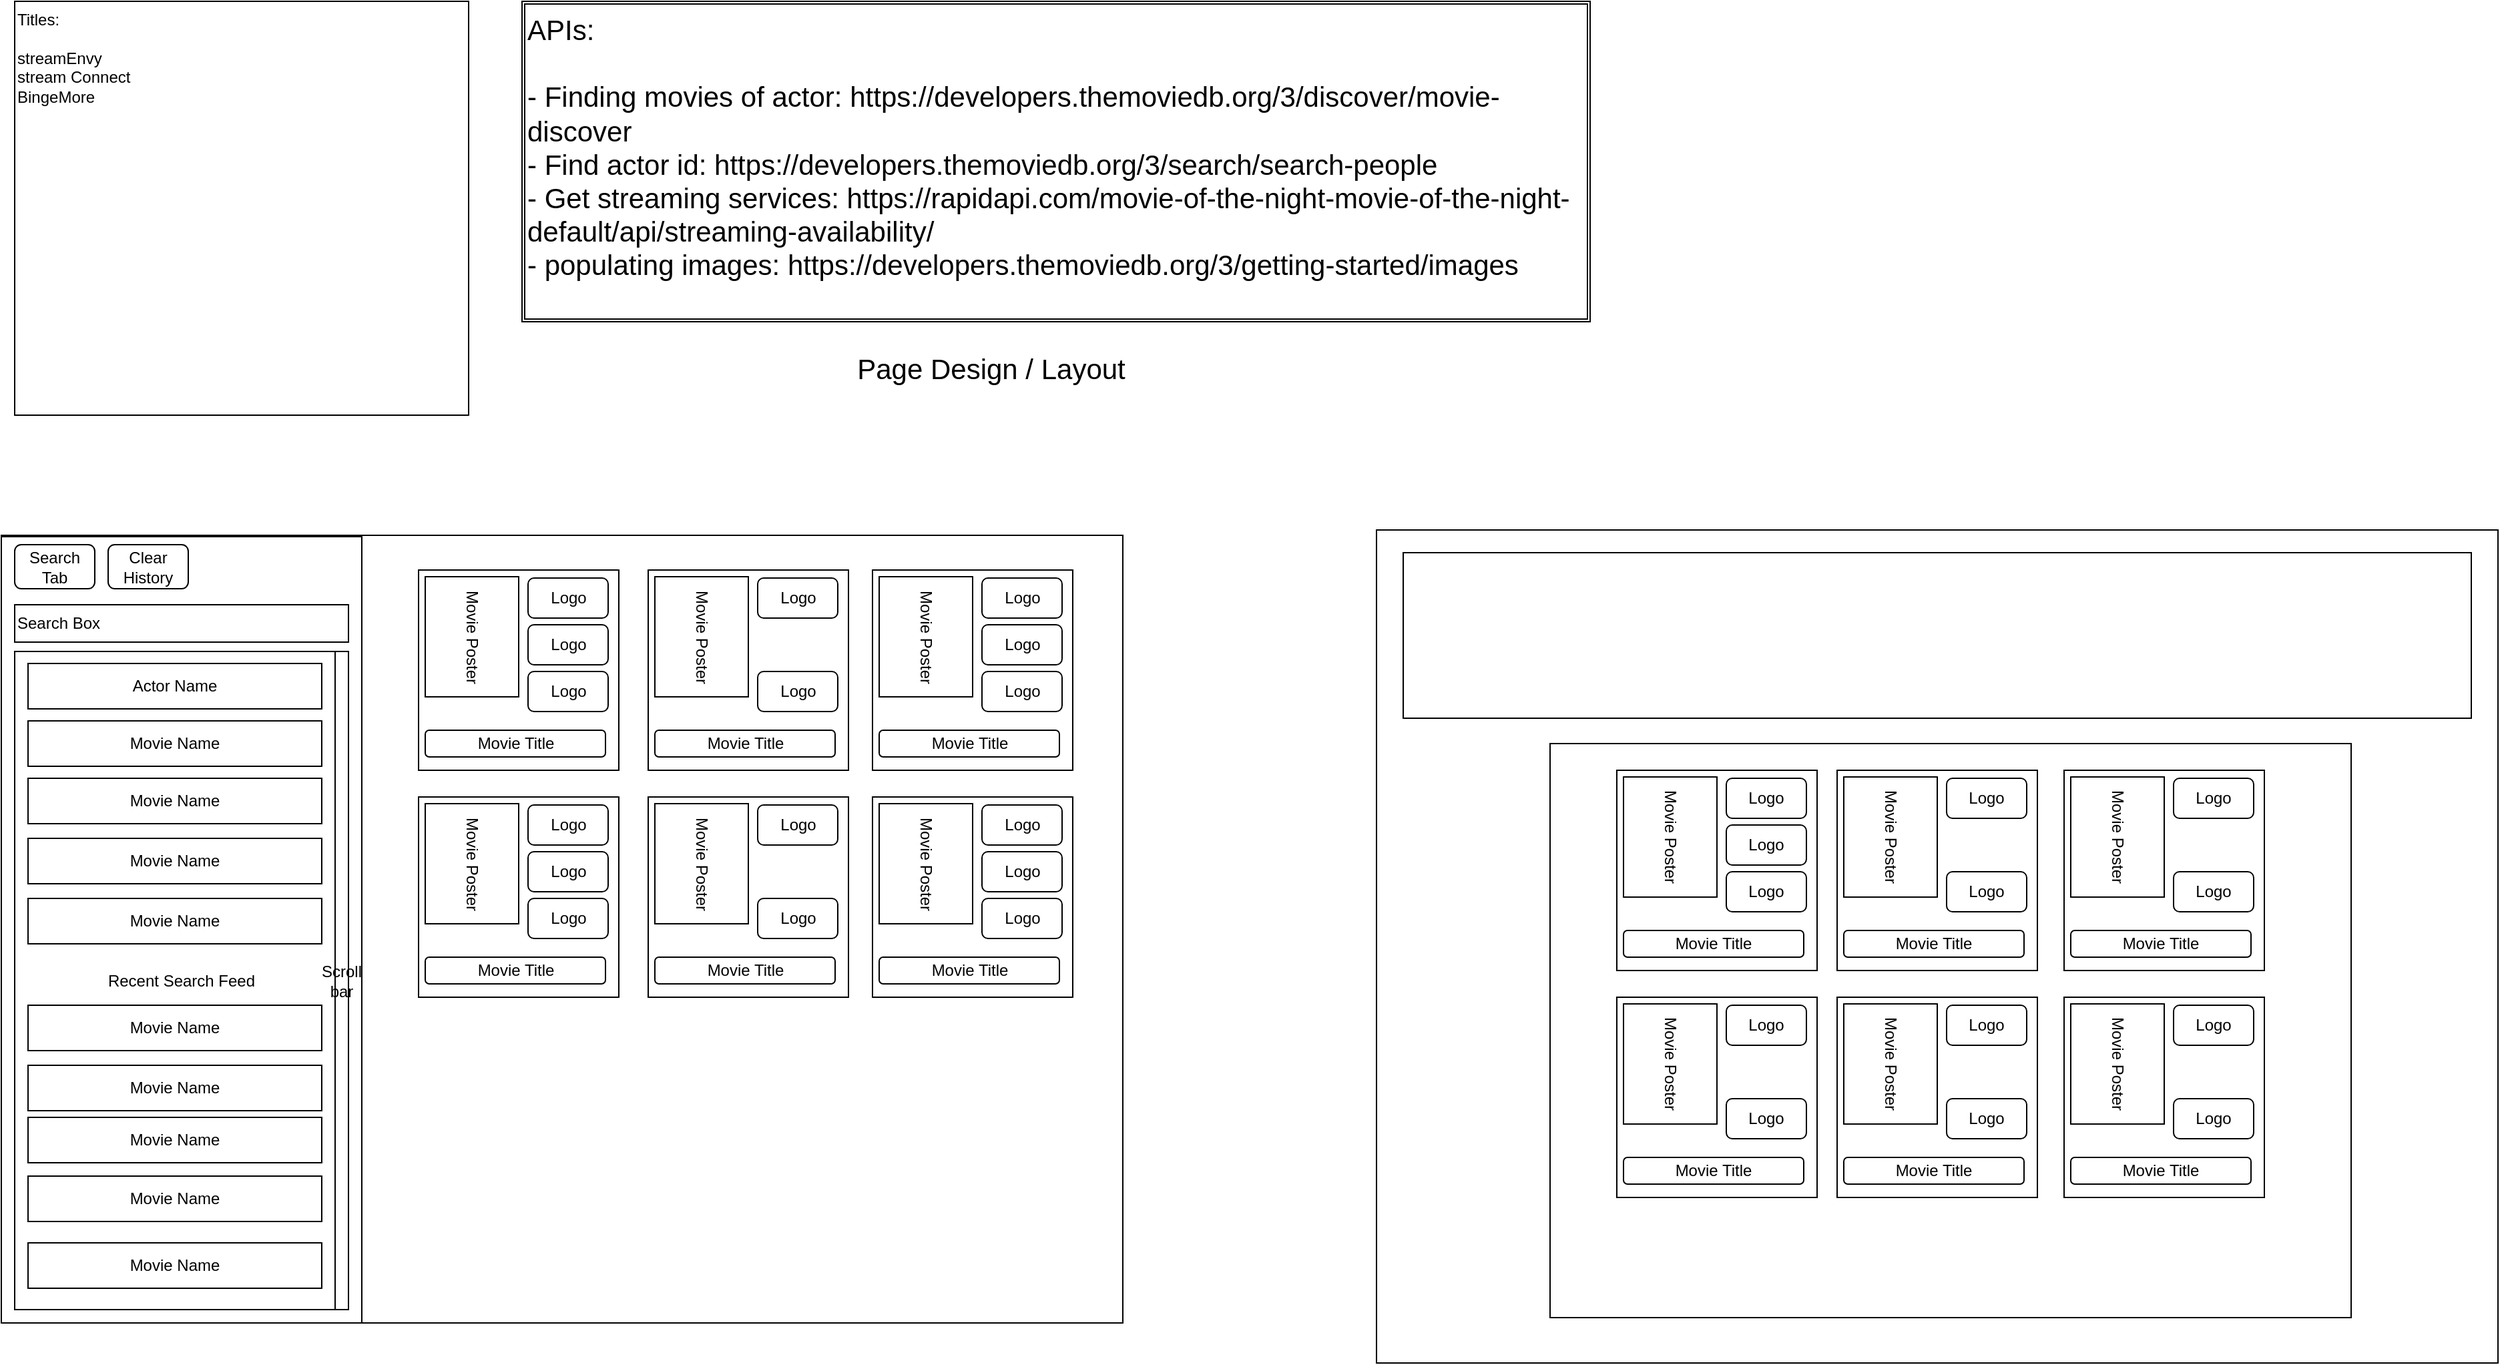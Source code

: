 <mxfile version="20.0.4" type="github" pages="3">
  <diagram id="Ak_6PLhMbCiVXatLOwjV" name="Page Layout">
    <mxGraphModel dx="1422" dy="1992" grid="1" gridSize="10" guides="1" tooltips="1" connect="1" arrows="1" fold="1" page="1" pageScale="1" pageWidth="850" pageHeight="1100" math="0" shadow="0">
      <root>
        <mxCell id="0" />
        <mxCell id="1" parent="0" />
        <mxCell id="VjZ6RCnpF5j11ZpRup7t-1" value="" style="rounded=0;whiteSpace=wrap;html=1;" parent="1" vertex="1">
          <mxGeometry x="20" y="80" width="840" height="590" as="geometry" />
        </mxCell>
        <mxCell id="VjZ6RCnpF5j11ZpRup7t-2" value="" style="rounded=0;whiteSpace=wrap;html=1;" parent="1" vertex="1">
          <mxGeometry x="20" y="81" width="270" height="589" as="geometry" />
        </mxCell>
        <mxCell id="VjZ6RCnpF5j11ZpRup7t-5" value="" style="whiteSpace=wrap;html=1;aspect=fixed;" parent="1" vertex="1">
          <mxGeometry x="332.5" y="106" width="150" height="150" as="geometry" />
        </mxCell>
        <mxCell id="VjZ6RCnpF5j11ZpRup7t-6" value="Movie Poster" style="rounded=0;whiteSpace=wrap;html=1;rotation=90;" parent="1" vertex="1">
          <mxGeometry x="327.5" y="121" width="90" height="70" as="geometry" />
        </mxCell>
        <mxCell id="VjZ6RCnpF5j11ZpRup7t-7" value="Logo" style="rounded=1;whiteSpace=wrap;html=1;" parent="1" vertex="1">
          <mxGeometry x="414.5" y="112" width="60" height="30" as="geometry" />
        </mxCell>
        <mxCell id="VjZ6RCnpF5j11ZpRup7t-8" value="Logo" style="rounded=1;whiteSpace=wrap;html=1;" parent="1" vertex="1">
          <mxGeometry x="414.5" y="147" width="60" height="30" as="geometry" />
        </mxCell>
        <mxCell id="VjZ6RCnpF5j11ZpRup7t-9" value="Logo" style="rounded=1;whiteSpace=wrap;html=1;" parent="1" vertex="1">
          <mxGeometry x="414.5" y="182" width="60" height="30" as="geometry" />
        </mxCell>
        <mxCell id="VjZ6RCnpF5j11ZpRup7t-10" value="Movie Title" style="rounded=1;whiteSpace=wrap;html=1;" parent="1" vertex="1">
          <mxGeometry x="337.5" y="226" width="135" height="20" as="geometry" />
        </mxCell>
        <mxCell id="VjZ6RCnpF5j11ZpRup7t-11" value="" style="whiteSpace=wrap;html=1;aspect=fixed;" parent="1" vertex="1">
          <mxGeometry x="504.5" y="106" width="150" height="150" as="geometry" />
        </mxCell>
        <mxCell id="VjZ6RCnpF5j11ZpRup7t-12" value="Movie Poster" style="rounded=0;whiteSpace=wrap;html=1;rotation=90;" parent="1" vertex="1">
          <mxGeometry x="499.5" y="121" width="90" height="70" as="geometry" />
        </mxCell>
        <mxCell id="VjZ6RCnpF5j11ZpRup7t-13" value="Movie Title" style="rounded=1;whiteSpace=wrap;html=1;" parent="1" vertex="1">
          <mxGeometry x="509.5" y="226" width="135" height="20" as="geometry" />
        </mxCell>
        <mxCell id="VjZ6RCnpF5j11ZpRup7t-14" value="Logo" style="rounded=1;whiteSpace=wrap;html=1;" parent="1" vertex="1">
          <mxGeometry x="586.5" y="182" width="60" height="30" as="geometry" />
        </mxCell>
        <mxCell id="VjZ6RCnpF5j11ZpRup7t-15" value="Logo" style="rounded=1;whiteSpace=wrap;html=1;" parent="1" vertex="1">
          <mxGeometry x="586.5" y="112" width="60" height="30" as="geometry" />
        </mxCell>
        <mxCell id="VjZ6RCnpF5j11ZpRup7t-26" value="" style="rounded=0;whiteSpace=wrap;html=1;" parent="1" vertex="1">
          <mxGeometry x="1050" y="76" width="840" height="624" as="geometry" />
        </mxCell>
        <mxCell id="VjZ6RCnpF5j11ZpRup7t-27" value="" style="rounded=0;whiteSpace=wrap;html=1;" parent="1" vertex="1">
          <mxGeometry x="1070" y="93" width="800" height="124" as="geometry" />
        </mxCell>
        <mxCell id="VjZ6RCnpF5j11ZpRup7t-28" value="" style="rounded=0;whiteSpace=wrap;html=1;" parent="1" vertex="1">
          <mxGeometry x="1180" y="236" width="600" height="430" as="geometry" />
        </mxCell>
        <mxCell id="VjZ6RCnpF5j11ZpRup7t-29" value="" style="whiteSpace=wrap;html=1;aspect=fixed;" parent="1" vertex="1">
          <mxGeometry x="1230" y="256" width="150" height="150" as="geometry" />
        </mxCell>
        <mxCell id="VjZ6RCnpF5j11ZpRup7t-30" value="Movie Poster" style="rounded=0;whiteSpace=wrap;html=1;rotation=90;" parent="1" vertex="1">
          <mxGeometry x="1225" y="271" width="90" height="70" as="geometry" />
        </mxCell>
        <mxCell id="VjZ6RCnpF5j11ZpRup7t-31" value="Logo" style="rounded=1;whiteSpace=wrap;html=1;" parent="1" vertex="1">
          <mxGeometry x="1312" y="262" width="60" height="30" as="geometry" />
        </mxCell>
        <mxCell id="VjZ6RCnpF5j11ZpRup7t-32" value="Logo" style="rounded=1;whiteSpace=wrap;html=1;" parent="1" vertex="1">
          <mxGeometry x="1312" y="297" width="60" height="30" as="geometry" />
        </mxCell>
        <mxCell id="VjZ6RCnpF5j11ZpRup7t-33" value="Logo" style="rounded=1;whiteSpace=wrap;html=1;" parent="1" vertex="1">
          <mxGeometry x="1312" y="332" width="60" height="30" as="geometry" />
        </mxCell>
        <mxCell id="VjZ6RCnpF5j11ZpRup7t-34" value="Movie Title" style="rounded=1;whiteSpace=wrap;html=1;" parent="1" vertex="1">
          <mxGeometry x="1235" y="376" width="135" height="20" as="geometry" />
        </mxCell>
        <mxCell id="VjZ6RCnpF5j11ZpRup7t-35" value="" style="whiteSpace=wrap;html=1;aspect=fixed;" parent="1" vertex="1">
          <mxGeometry x="1395" y="256" width="150" height="150" as="geometry" />
        </mxCell>
        <mxCell id="VjZ6RCnpF5j11ZpRup7t-36" value="Movie Poster" style="rounded=0;whiteSpace=wrap;html=1;rotation=90;" parent="1" vertex="1">
          <mxGeometry x="1390" y="271" width="90" height="70" as="geometry" />
        </mxCell>
        <mxCell id="VjZ6RCnpF5j11ZpRup7t-37" value="Movie Title" style="rounded=1;whiteSpace=wrap;html=1;" parent="1" vertex="1">
          <mxGeometry x="1400" y="376" width="135" height="20" as="geometry" />
        </mxCell>
        <mxCell id="VjZ6RCnpF5j11ZpRup7t-38" value="Logo" style="rounded=1;whiteSpace=wrap;html=1;" parent="1" vertex="1">
          <mxGeometry x="1477" y="332" width="60" height="30" as="geometry" />
        </mxCell>
        <mxCell id="VjZ6RCnpF5j11ZpRup7t-39" value="Logo" style="rounded=1;whiteSpace=wrap;html=1;" parent="1" vertex="1">
          <mxGeometry x="1477" y="262" width="60" height="30" as="geometry" />
        </mxCell>
        <mxCell id="VjZ6RCnpF5j11ZpRup7t-40" value="" style="whiteSpace=wrap;html=1;aspect=fixed;" parent="1" vertex="1">
          <mxGeometry x="1230" y="426" width="150" height="150" as="geometry" />
        </mxCell>
        <mxCell id="VjZ6RCnpF5j11ZpRup7t-41" value="Movie Poster" style="rounded=0;whiteSpace=wrap;html=1;rotation=90;" parent="1" vertex="1">
          <mxGeometry x="1225" y="441" width="90" height="70" as="geometry" />
        </mxCell>
        <mxCell id="VjZ6RCnpF5j11ZpRup7t-42" value="Movie Title" style="rounded=1;whiteSpace=wrap;html=1;" parent="1" vertex="1">
          <mxGeometry x="1235" y="546" width="135" height="20" as="geometry" />
        </mxCell>
        <mxCell id="VjZ6RCnpF5j11ZpRup7t-43" value="Logo" style="rounded=1;whiteSpace=wrap;html=1;" parent="1" vertex="1">
          <mxGeometry x="1312" y="502" width="60" height="30" as="geometry" />
        </mxCell>
        <mxCell id="VjZ6RCnpF5j11ZpRup7t-44" value="Logo" style="rounded=1;whiteSpace=wrap;html=1;" parent="1" vertex="1">
          <mxGeometry x="1312" y="432" width="60" height="30" as="geometry" />
        </mxCell>
        <mxCell id="VjZ6RCnpF5j11ZpRup7t-45" value="" style="whiteSpace=wrap;html=1;aspect=fixed;" parent="1" vertex="1">
          <mxGeometry x="1395" y="426" width="150" height="150" as="geometry" />
        </mxCell>
        <mxCell id="VjZ6RCnpF5j11ZpRup7t-46" value="Movie Poster" style="rounded=0;whiteSpace=wrap;html=1;rotation=90;" parent="1" vertex="1">
          <mxGeometry x="1390" y="441" width="90" height="70" as="geometry" />
        </mxCell>
        <mxCell id="VjZ6RCnpF5j11ZpRup7t-47" value="Movie Title" style="rounded=1;whiteSpace=wrap;html=1;" parent="1" vertex="1">
          <mxGeometry x="1400" y="546" width="135" height="20" as="geometry" />
        </mxCell>
        <mxCell id="VjZ6RCnpF5j11ZpRup7t-48" value="Logo" style="rounded=1;whiteSpace=wrap;html=1;" parent="1" vertex="1">
          <mxGeometry x="1477" y="502" width="60" height="30" as="geometry" />
        </mxCell>
        <mxCell id="VjZ6RCnpF5j11ZpRup7t-49" value="Logo" style="rounded=1;whiteSpace=wrap;html=1;" parent="1" vertex="1">
          <mxGeometry x="1477" y="432" width="60" height="30" as="geometry" />
        </mxCell>
        <mxCell id="VjZ6RCnpF5j11ZpRup7t-50" value="" style="whiteSpace=wrap;html=1;aspect=fixed;" parent="1" vertex="1">
          <mxGeometry x="1565" y="256" width="150" height="150" as="geometry" />
        </mxCell>
        <mxCell id="VjZ6RCnpF5j11ZpRup7t-51" value="Movie Poster" style="rounded=0;whiteSpace=wrap;html=1;rotation=90;" parent="1" vertex="1">
          <mxGeometry x="1560" y="271" width="90" height="70" as="geometry" />
        </mxCell>
        <mxCell id="VjZ6RCnpF5j11ZpRup7t-52" value="Movie Title" style="rounded=1;whiteSpace=wrap;html=1;" parent="1" vertex="1">
          <mxGeometry x="1570" y="376" width="135" height="20" as="geometry" />
        </mxCell>
        <mxCell id="VjZ6RCnpF5j11ZpRup7t-53" value="Logo" style="rounded=1;whiteSpace=wrap;html=1;" parent="1" vertex="1">
          <mxGeometry x="1647" y="332" width="60" height="30" as="geometry" />
        </mxCell>
        <mxCell id="VjZ6RCnpF5j11ZpRup7t-54" value="Logo" style="rounded=1;whiteSpace=wrap;html=1;" parent="1" vertex="1">
          <mxGeometry x="1647" y="262" width="60" height="30" as="geometry" />
        </mxCell>
        <mxCell id="VjZ6RCnpF5j11ZpRup7t-55" value="" style="whiteSpace=wrap;html=1;aspect=fixed;" parent="1" vertex="1">
          <mxGeometry x="1565" y="426" width="150" height="150" as="geometry" />
        </mxCell>
        <mxCell id="VjZ6RCnpF5j11ZpRup7t-56" value="Movie Poster" style="rounded=0;whiteSpace=wrap;html=1;rotation=90;" parent="1" vertex="1">
          <mxGeometry x="1560" y="441" width="90" height="70" as="geometry" />
        </mxCell>
        <mxCell id="VjZ6RCnpF5j11ZpRup7t-57" value="Movie Title" style="rounded=1;whiteSpace=wrap;html=1;" parent="1" vertex="1">
          <mxGeometry x="1570" y="546" width="135" height="20" as="geometry" />
        </mxCell>
        <mxCell id="VjZ6RCnpF5j11ZpRup7t-58" value="Logo" style="rounded=1;whiteSpace=wrap;html=1;" parent="1" vertex="1">
          <mxGeometry x="1647" y="502" width="60" height="30" as="geometry" />
        </mxCell>
        <mxCell id="VjZ6RCnpF5j11ZpRup7t-59" value="Logo" style="rounded=1;whiteSpace=wrap;html=1;" parent="1" vertex="1">
          <mxGeometry x="1647" y="432" width="60" height="30" as="geometry" />
        </mxCell>
        <mxCell id="VjZ6RCnpF5j11ZpRup7t-84" value="" style="whiteSpace=wrap;html=1;aspect=fixed;" parent="1" vertex="1">
          <mxGeometry x="672.5" y="106" width="150" height="150" as="geometry" />
        </mxCell>
        <mxCell id="VjZ6RCnpF5j11ZpRup7t-85" value="Movie Poster" style="rounded=0;whiteSpace=wrap;html=1;rotation=90;" parent="1" vertex="1">
          <mxGeometry x="667.5" y="121" width="90" height="70" as="geometry" />
        </mxCell>
        <mxCell id="VjZ6RCnpF5j11ZpRup7t-86" value="Logo" style="rounded=1;whiteSpace=wrap;html=1;" parent="1" vertex="1">
          <mxGeometry x="754.5" y="112" width="60" height="30" as="geometry" />
        </mxCell>
        <mxCell id="VjZ6RCnpF5j11ZpRup7t-87" value="Logo" style="rounded=1;whiteSpace=wrap;html=1;" parent="1" vertex="1">
          <mxGeometry x="754.5" y="147" width="60" height="30" as="geometry" />
        </mxCell>
        <mxCell id="VjZ6RCnpF5j11ZpRup7t-88" value="Logo" style="rounded=1;whiteSpace=wrap;html=1;" parent="1" vertex="1">
          <mxGeometry x="754.5" y="182" width="60" height="30" as="geometry" />
        </mxCell>
        <mxCell id="VjZ6RCnpF5j11ZpRup7t-89" value="Movie Title" style="rounded=1;whiteSpace=wrap;html=1;" parent="1" vertex="1">
          <mxGeometry x="677.5" y="226" width="135" height="20" as="geometry" />
        </mxCell>
        <mxCell id="VjZ6RCnpF5j11ZpRup7t-90" value="" style="whiteSpace=wrap;html=1;aspect=fixed;" parent="1" vertex="1">
          <mxGeometry x="332.5" y="276" width="150" height="150" as="geometry" />
        </mxCell>
        <mxCell id="VjZ6RCnpF5j11ZpRup7t-91" value="Movie Poster" style="rounded=0;whiteSpace=wrap;html=1;rotation=90;" parent="1" vertex="1">
          <mxGeometry x="327.5" y="291" width="90" height="70" as="geometry" />
        </mxCell>
        <mxCell id="VjZ6RCnpF5j11ZpRup7t-92" value="Logo" style="rounded=1;whiteSpace=wrap;html=1;" parent="1" vertex="1">
          <mxGeometry x="414.5" y="282" width="60" height="30" as="geometry" />
        </mxCell>
        <mxCell id="VjZ6RCnpF5j11ZpRup7t-93" value="Logo" style="rounded=1;whiteSpace=wrap;html=1;" parent="1" vertex="1">
          <mxGeometry x="414.5" y="317" width="60" height="30" as="geometry" />
        </mxCell>
        <mxCell id="VjZ6RCnpF5j11ZpRup7t-94" value="Logo" style="rounded=1;whiteSpace=wrap;html=1;" parent="1" vertex="1">
          <mxGeometry x="414.5" y="352" width="60" height="30" as="geometry" />
        </mxCell>
        <mxCell id="VjZ6RCnpF5j11ZpRup7t-95" value="Movie Title" style="rounded=1;whiteSpace=wrap;html=1;" parent="1" vertex="1">
          <mxGeometry x="337.5" y="396" width="135" height="20" as="geometry" />
        </mxCell>
        <mxCell id="VjZ6RCnpF5j11ZpRup7t-96" value="" style="whiteSpace=wrap;html=1;aspect=fixed;" parent="1" vertex="1">
          <mxGeometry x="504.5" y="276" width="150" height="150" as="geometry" />
        </mxCell>
        <mxCell id="VjZ6RCnpF5j11ZpRup7t-97" value="Movie Poster" style="rounded=0;whiteSpace=wrap;html=1;rotation=90;" parent="1" vertex="1">
          <mxGeometry x="499.5" y="291" width="90" height="70" as="geometry" />
        </mxCell>
        <mxCell id="VjZ6RCnpF5j11ZpRup7t-98" value="Movie Title" style="rounded=1;whiteSpace=wrap;html=1;" parent="1" vertex="1">
          <mxGeometry x="509.5" y="396" width="135" height="20" as="geometry" />
        </mxCell>
        <mxCell id="VjZ6RCnpF5j11ZpRup7t-99" value="Logo" style="rounded=1;whiteSpace=wrap;html=1;" parent="1" vertex="1">
          <mxGeometry x="586.5" y="352" width="60" height="30" as="geometry" />
        </mxCell>
        <mxCell id="VjZ6RCnpF5j11ZpRup7t-100" value="Logo" style="rounded=1;whiteSpace=wrap;html=1;" parent="1" vertex="1">
          <mxGeometry x="586.5" y="282" width="60" height="30" as="geometry" />
        </mxCell>
        <mxCell id="VjZ6RCnpF5j11ZpRup7t-101" value="" style="whiteSpace=wrap;html=1;aspect=fixed;" parent="1" vertex="1">
          <mxGeometry x="672.5" y="276" width="150" height="150" as="geometry" />
        </mxCell>
        <mxCell id="VjZ6RCnpF5j11ZpRup7t-102" value="Movie Poster" style="rounded=0;whiteSpace=wrap;html=1;rotation=90;" parent="1" vertex="1">
          <mxGeometry x="667.5" y="291" width="90" height="70" as="geometry" />
        </mxCell>
        <mxCell id="VjZ6RCnpF5j11ZpRup7t-103" value="Logo" style="rounded=1;whiteSpace=wrap;html=1;" parent="1" vertex="1">
          <mxGeometry x="754.5" y="282" width="60" height="30" as="geometry" />
        </mxCell>
        <mxCell id="VjZ6RCnpF5j11ZpRup7t-104" value="Logo" style="rounded=1;whiteSpace=wrap;html=1;" parent="1" vertex="1">
          <mxGeometry x="754.5" y="317" width="60" height="30" as="geometry" />
        </mxCell>
        <mxCell id="VjZ6RCnpF5j11ZpRup7t-105" value="Logo" style="rounded=1;whiteSpace=wrap;html=1;" parent="1" vertex="1">
          <mxGeometry x="754.5" y="352" width="60" height="30" as="geometry" />
        </mxCell>
        <mxCell id="VjZ6RCnpF5j11ZpRup7t-106" value="Movie Title" style="rounded=1;whiteSpace=wrap;html=1;" parent="1" vertex="1">
          <mxGeometry x="677.5" y="396" width="135" height="20" as="geometry" />
        </mxCell>
        <mxCell id="HzVnUczQ9QOxi_G6JP10-1" value="Search Tab" style="rounded=1;whiteSpace=wrap;html=1;" parent="1" vertex="1">
          <mxGeometry x="30" y="87" width="60" height="33" as="geometry" />
        </mxCell>
        <mxCell id="HzVnUczQ9QOxi_G6JP10-2" value="Clear History" style="rounded=1;whiteSpace=wrap;html=1;" parent="1" vertex="1">
          <mxGeometry x="100" y="87" width="60" height="33" as="geometry" />
        </mxCell>
        <mxCell id="6lMFUfr0LPkwI6VHOKyJ-1" value="Titles:&lt;br&gt;&lt;br&gt;streamEnvy&lt;br&gt;stream Connect&lt;br&gt;BingeMore" style="rounded=0;whiteSpace=wrap;html=1;labelBackgroundColor=none;align=left;verticalAlign=top;" vertex="1" parent="1">
          <mxGeometry x="30" y="-320" width="340" height="310" as="geometry" />
        </mxCell>
        <mxCell id="VujciQvoE6EGb4st5xI6-1" value="Page Design / Layout" style="text;html=1;strokeColor=none;fillColor=none;align=center;verticalAlign=middle;whiteSpace=wrap;rounded=0;fontSize=21;" vertex="1" parent="1">
          <mxGeometry x="483" y="-60" width="557" height="30" as="geometry" />
        </mxCell>
        <mxCell id="V3HzbL6FAXm-Zsz1vQao-1" value="Search Box " style="rounded=0;whiteSpace=wrap;html=1;align=left;" vertex="1" parent="1">
          <mxGeometry x="30" y="132" width="250" height="28" as="geometry" />
        </mxCell>
        <mxCell id="8iNyCHoYD0xoGfualwMd-1" value="&lt;div&gt;Recent Search Feed&lt;/div&gt;" style="rounded=0;whiteSpace=wrap;html=1;" vertex="1" parent="1">
          <mxGeometry x="30" y="167" width="250" height="493" as="geometry" />
        </mxCell>
        <mxCell id="8iNyCHoYD0xoGfualwMd-2" value="Actor Name" style="rounded=0;whiteSpace=wrap;html=1;" vertex="1" parent="1">
          <mxGeometry x="40" y="176" width="220" height="34" as="geometry" />
        </mxCell>
        <mxCell id="8iNyCHoYD0xoGfualwMd-3" value="Movie Name" style="rounded=0;whiteSpace=wrap;html=1;" vertex="1" parent="1">
          <mxGeometry x="40" y="262" width="220" height="34" as="geometry" />
        </mxCell>
        <mxCell id="8iNyCHoYD0xoGfualwMd-4" value="Movie Name" style="rounded=0;whiteSpace=wrap;html=1;" vertex="1" parent="1">
          <mxGeometry x="40" y="219" width="220" height="34" as="geometry" />
        </mxCell>
        <mxCell id="8iNyCHoYD0xoGfualwMd-5" value="Scroll bar" style="rounded=0;whiteSpace=wrap;html=1;" vertex="1" parent="1">
          <mxGeometry x="270" y="167" width="10" height="493" as="geometry" />
        </mxCell>
        <mxCell id="TNf8lCwS_tLqii9rmylj-1" value="Movie Name" style="rounded=0;whiteSpace=wrap;html=1;" vertex="1" parent="1">
          <mxGeometry x="40" y="307" width="220" height="34" as="geometry" />
        </mxCell>
        <mxCell id="TNf8lCwS_tLqii9rmylj-2" value="Movie Name" style="rounded=0;whiteSpace=wrap;html=1;" vertex="1" parent="1">
          <mxGeometry x="40" y="352" width="220" height="34" as="geometry" />
        </mxCell>
        <mxCell id="TNf8lCwS_tLqii9rmylj-3" value="Movie Name" style="rounded=0;whiteSpace=wrap;html=1;" vertex="1" parent="1">
          <mxGeometry x="40" y="432" width="220" height="34" as="geometry" />
        </mxCell>
        <mxCell id="TNf8lCwS_tLqii9rmylj-4" value="Movie Name" style="rounded=0;whiteSpace=wrap;html=1;" vertex="1" parent="1">
          <mxGeometry x="40" y="477" width="220" height="34" as="geometry" />
        </mxCell>
        <mxCell id="TNf8lCwS_tLqii9rmylj-5" value="Movie Name" style="rounded=0;whiteSpace=wrap;html=1;" vertex="1" parent="1">
          <mxGeometry x="40" y="516" width="220" height="34" as="geometry" />
        </mxCell>
        <mxCell id="TNf8lCwS_tLqii9rmylj-6" value="Movie Name" style="rounded=0;whiteSpace=wrap;html=1;" vertex="1" parent="1">
          <mxGeometry x="40" y="560" width="220" height="34" as="geometry" />
        </mxCell>
        <mxCell id="TNf8lCwS_tLqii9rmylj-7" value="Movie Name" style="rounded=0;whiteSpace=wrap;html=1;" vertex="1" parent="1">
          <mxGeometry x="40" y="610" width="220" height="34" as="geometry" />
        </mxCell>
        <mxCell id="XlFxyv6mYBoePNlGhWkb-1" value="APIs:&lt;br&gt;&lt;br&gt;- Finding movies of actor:&amp;nbsp;https://developers.themoviedb.org/3/discover/movie-discover&lt;br&gt;- Find actor id:&amp;nbsp;https://developers.themoviedb.org/3/search/search-people&lt;br&gt;- Get streaming services:&amp;nbsp;https://rapidapi.com/movie-of-the-night-movie-of-the-night-default/api/streaming-availability/&lt;br&gt;- populating images:&amp;nbsp;https://developers.themoviedb.org/3/getting-started/images&lt;br&gt;" style="shape=ext;double=1;rounded=0;whiteSpace=wrap;html=1;fontSize=21;align=left;verticalAlign=top;" vertex="1" parent="1">
          <mxGeometry x="410" y="-320" width="800" height="240" as="geometry" />
        </mxCell>
      </root>
    </mxGraphModel>
  </diagram>
  <diagram id="16dwAzLYU4UgS7igFexs" name="Card Displays">
    <mxGraphModel dx="2272" dy="892" grid="1" gridSize="10" guides="1" tooltips="1" connect="1" arrows="1" fold="1" page="1" pageScale="1" pageWidth="850" pageHeight="1100" math="0" shadow="0">
      <root>
        <mxCell id="0" />
        <mxCell id="1" parent="0" />
        <mxCell id="e_unM6hv__YjRPhUCG6u-1" value="" style="rounded=0;whiteSpace=wrap;html=1;" vertex="1" parent="1">
          <mxGeometry x="-200" y="170" width="400" height="150" as="geometry" />
        </mxCell>
        <mxCell id="e_unM6hv__YjRPhUCG6u-2" value="Movie Poster" style="rounded=0;whiteSpace=wrap;html=1;" vertex="1" parent="1">
          <mxGeometry x="-200" y="170" width="110" height="150" as="geometry" />
        </mxCell>
        <mxCell id="e_unM6hv__YjRPhUCG6u-3" value="Other Actors" style="rounded=1;whiteSpace=wrap;html=1;align=left;" vertex="1" parent="1">
          <mxGeometry x="-82.5" y="217" width="192.5" height="93" as="geometry" />
        </mxCell>
        <mxCell id="e_unM6hv__YjRPhUCG6u-4" value="Harry Potter" style="rounded=0;whiteSpace=wrap;html=1;align=left;" vertex="1" parent="1">
          <mxGeometry x="-82.5" y="180" width="192.5" height="30" as="geometry" />
        </mxCell>
        <mxCell id="e_unM6hv__YjRPhUCG6u-5" value="Disney Plus&lt;br&gt;Netflix" style="rounded=0;whiteSpace=wrap;html=1;align=center;verticalAlign=top;" vertex="1" parent="1">
          <mxGeometry x="120" y="180" width="70" height="130" as="geometry" />
        </mxCell>
        <mxCell id="e_unM6hv__YjRPhUCG6u-6" value="Movie Thumb" style="rounded=0;whiteSpace=wrap;html=1;" vertex="1" parent="1">
          <mxGeometry x="-202.5" y="370" width="50" height="60" as="geometry" />
        </mxCell>
        <mxCell id="e_unM6hv__YjRPhUCG6u-7" value="Harry Potter" style="rounded=0;whiteSpace=wrap;html=1;align=left;" vertex="1" parent="1">
          <mxGeometry x="-132.5" y="370" width="272.5" height="30" as="geometry" />
        </mxCell>
        <mxCell id="e_unM6hv__YjRPhUCG6u-8" value="Disney Plus | Netflix" style="rounded=0;whiteSpace=wrap;html=1;align=left;" vertex="1" parent="1">
          <mxGeometry x="-132.5" y="400" width="272.5" height="30" as="geometry" />
        </mxCell>
        <mxCell id="e_unM6hv__YjRPhUCG6u-9" value="Movie Thumb" style="rounded=0;whiteSpace=wrap;html=1;" vertex="1" parent="1">
          <mxGeometry x="-200" y="500" width="50" height="60" as="geometry" />
        </mxCell>
        <mxCell id="e_unM6hv__YjRPhUCG6u-10" value="Harry Potter" style="rounded=0;whiteSpace=wrap;html=1;align=left;" vertex="1" parent="1">
          <mxGeometry x="-130" y="502" width="80" height="30" as="geometry" />
        </mxCell>
        <mxCell id="e_unM6hv__YjRPhUCG6u-11" value="Disney Plus | Netflix" style="rounded=0;whiteSpace=wrap;html=1;align=right;" vertex="1" parent="1">
          <mxGeometry x="-50" y="502" width="190" height="30" as="geometry" />
        </mxCell>
        <mxCell id="e_unM6hv__YjRPhUCG6u-12" value="Other Actors" style="rounded=1;whiteSpace=wrap;html=1;align=left;" vertex="1" parent="1">
          <mxGeometry x="-130" y="532" width="270" height="28" as="geometry" />
        </mxCell>
        <mxCell id="e_unM6hv__YjRPhUCG6u-13" value="Sample 1" style="text;html=1;strokeColor=none;fillColor=none;align=center;verticalAlign=middle;whiteSpace=wrap;rounded=0;fontSize=21;" vertex="1" parent="1">
          <mxGeometry x="-200" y="140" width="130" height="30" as="geometry" />
        </mxCell>
        <mxCell id="e_unM6hv__YjRPhUCG6u-14" value="Sample 2" style="text;html=1;strokeColor=none;fillColor=none;align=center;verticalAlign=middle;whiteSpace=wrap;rounded=0;fontSize=21;" vertex="1" parent="1">
          <mxGeometry x="-202.5" y="340" width="130" height="30" as="geometry" />
        </mxCell>
        <mxCell id="e_unM6hv__YjRPhUCG6u-15" value="Sample 3" style="text;html=1;strokeColor=none;fillColor=none;align=center;verticalAlign=middle;whiteSpace=wrap;rounded=0;fontSize=21;" vertex="1" parent="1">
          <mxGeometry x="-200" y="470" width="130" height="30" as="geometry" />
        </mxCell>
        <mxCell id="_NdngEPlZqnVifICcVsG-1" value="Hulu" style="rounded=0;whiteSpace=wrap;html=1;" vertex="1" parent="1">
          <mxGeometry x="630" y="142" width="120" height="60" as="geometry" />
        </mxCell>
        <mxCell id="_NdngEPlZqnVifICcVsG-2" value="Netflix&lt;span style=&quot;color: rgba(0, 0, 0, 0); font-family: monospace; font-size: 0px; text-align: start;&quot;&gt;%3CmxGraphModel%3E%3Croot%3E%3CmxCell%20id%3D%220%22%2F%3E%3CmxCell%20id%3D%221%22%20parent%3D%220%22%2F%3E%3CmxCell%20id%3D%222%22%20value%3D%22Hulu%22%20style%3D%22rounded%3D0%3BwhiteSpace%3Dwrap%3Bhtml%3D1%3B%22%20vertex%3D%221%22%20parent%3D%221%22%3E%3CmxGeometry%20x%3D%221090%22%20y%3D%22760%22%20width%3D%22120%22%20height%3D%2260%22%20as%3D%22geometry%22%2F%3E%3C%2FmxCell%3E%3C%2Froot%3E%3C%2FmxGraphModel%3E&lt;/span&gt;" style="rounded=0;whiteSpace=wrap;html=1;" vertex="1" parent="1">
          <mxGeometry x="775" y="142" width="120" height="60" as="geometry" />
        </mxCell>
        <mxCell id="_NdngEPlZqnVifICcVsG-3" value="Service" style="rounded=0;whiteSpace=wrap;html=1;" vertex="1" parent="1">
          <mxGeometry x="920" y="142" width="120" height="60" as="geometry" />
        </mxCell>
        <mxCell id="_NdngEPlZqnVifICcVsG-4" value="Movie Thumb" style="rounded=0;whiteSpace=wrap;html=1;" vertex="1" parent="1">
          <mxGeometry x="330" y="212" width="50" height="60" as="geometry" />
        </mxCell>
        <mxCell id="_NdngEPlZqnVifICcVsG-5" value="Harry Potter" style="rounded=0;whiteSpace=wrap;html=1;align=left;" vertex="1" parent="1">
          <mxGeometry x="380" y="212" width="240" height="30" as="geometry" />
        </mxCell>
        <mxCell id="_NdngEPlZqnVifICcVsG-6" value="Other Actors" style="rounded=1;whiteSpace=wrap;html=1;align=left;" vertex="1" parent="1">
          <mxGeometry x="380" y="244" width="240" height="28" as="geometry" />
        </mxCell>
        <mxCell id="_NdngEPlZqnVifICcVsG-7" value="" style="sketch=0;html=1;aspect=fixed;strokeColor=none;shadow=0;align=center;verticalAlign=top;fillColor=#2D9C5E;shape=mxgraph.gcp2.check" vertex="1" parent="1">
          <mxGeometry x="660" y="212" width="75" height="60" as="geometry" />
        </mxCell>
        <mxCell id="_NdngEPlZqnVifICcVsG-8" value="" style="sketch=0;html=1;aspect=fixed;strokeColor=none;shadow=0;align=center;verticalAlign=top;fillColor=#2D9C5E;shape=mxgraph.gcp2.check" vertex="1" parent="1">
          <mxGeometry x="945" y="212" width="75" height="60" as="geometry" />
        </mxCell>
        <mxCell id="_NdngEPlZqnVifICcVsG-9" value="" style="verticalLabelPosition=bottom;verticalAlign=top;html=1;shape=mxgraph.basic.no_symbol;labelBackgroundColor=#FF1F0F;" vertex="1" parent="1">
          <mxGeometry x="805" y="212" width="60" height="60" as="geometry" />
        </mxCell>
        <mxCell id="_NdngEPlZqnVifICcVsG-10" value="Movie Thumb" style="rounded=0;whiteSpace=wrap;html=1;" vertex="1" parent="1">
          <mxGeometry x="330" y="294" width="50" height="60" as="geometry" />
        </mxCell>
        <mxCell id="_NdngEPlZqnVifICcVsG-11" value="Harry Potter" style="rounded=0;whiteSpace=wrap;html=1;align=left;" vertex="1" parent="1">
          <mxGeometry x="380" y="294" width="240" height="30" as="geometry" />
        </mxCell>
        <mxCell id="_NdngEPlZqnVifICcVsG-12" value="Other Actors" style="rounded=1;whiteSpace=wrap;html=1;align=left;" vertex="1" parent="1">
          <mxGeometry x="380" y="326" width="240" height="28" as="geometry" />
        </mxCell>
        <mxCell id="_NdngEPlZqnVifICcVsG-13" value="" style="sketch=0;html=1;aspect=fixed;strokeColor=none;shadow=0;align=center;verticalAlign=top;fillColor=#2D9C5E;shape=mxgraph.gcp2.check" vertex="1" parent="1">
          <mxGeometry x="797.5" y="302" width="75" height="60" as="geometry" />
        </mxCell>
        <mxCell id="_NdngEPlZqnVifICcVsG-14" value="" style="verticalLabelPosition=bottom;verticalAlign=top;html=1;shape=mxgraph.basic.no_symbol;labelBackgroundColor=#FF1F0F;" vertex="1" parent="1">
          <mxGeometry x="667.5" y="302" width="60" height="60" as="geometry" />
        </mxCell>
        <mxCell id="_NdngEPlZqnVifICcVsG-15" value="" style="verticalLabelPosition=bottom;verticalAlign=top;html=1;shape=mxgraph.basic.no_symbol;labelBackgroundColor=#FF1F0F;" vertex="1" parent="1">
          <mxGeometry x="950" y="310" width="60" height="60" as="geometry" />
        </mxCell>
        <mxCell id="_NdngEPlZqnVifICcVsG-16" value="Sample 4" style="text;html=1;strokeColor=none;fillColor=none;align=center;verticalAlign=middle;whiteSpace=wrap;rounded=0;fontSize=21;" vertex="1" parent="1">
          <mxGeometry x="537.5" y="102" width="130" height="30" as="geometry" />
        </mxCell>
        <mxCell id="fSkITsUwCbPFhRJOIOhU-1" value="" style="whiteSpace=wrap;html=1;aspect=fixed;" vertex="1" parent="1">
          <mxGeometry x="315" y="442" width="150" height="150" as="geometry" />
        </mxCell>
        <mxCell id="fSkITsUwCbPFhRJOIOhU-2" value="Movie Poster" style="rounded=0;whiteSpace=wrap;html=1;rotation=90;" vertex="1" parent="1">
          <mxGeometry x="310" y="457" width="90" height="70" as="geometry" />
        </mxCell>
        <mxCell id="fSkITsUwCbPFhRJOIOhU-3" value="Logo" style="rounded=1;whiteSpace=wrap;html=1;" vertex="1" parent="1">
          <mxGeometry x="397" y="448" width="60" height="30" as="geometry" />
        </mxCell>
        <mxCell id="fSkITsUwCbPFhRJOIOhU-4" value="Logo" style="rounded=1;whiteSpace=wrap;html=1;" vertex="1" parent="1">
          <mxGeometry x="397" y="483" width="60" height="30" as="geometry" />
        </mxCell>
        <mxCell id="fSkITsUwCbPFhRJOIOhU-5" value="Logo" style="rounded=1;whiteSpace=wrap;html=1;" vertex="1" parent="1">
          <mxGeometry x="397" y="518" width="60" height="30" as="geometry" />
        </mxCell>
        <mxCell id="fSkITsUwCbPFhRJOIOhU-6" value="Movie Title" style="rounded=1;whiteSpace=wrap;html=1;" vertex="1" parent="1">
          <mxGeometry x="320" y="562" width="135" height="20" as="geometry" />
        </mxCell>
        <mxCell id="fSkITsUwCbPFhRJOIOhU-7" value="Sample 5" style="text;html=1;strokeColor=none;fillColor=none;align=center;verticalAlign=middle;whiteSpace=wrap;rounded=0;fontSize=21;" vertex="1" parent="1">
          <mxGeometry x="315" y="400" width="155" height="30" as="geometry" />
        </mxCell>
      </root>
    </mxGraphModel>
  </diagram>
  <diagram id="n4ceWn8FQcr7qhaXnkZ7" name="User Journey">
    <mxGraphModel dx="2272" dy="892" grid="1" gridSize="10" guides="1" tooltips="1" connect="1" arrows="1" fold="1" page="1" pageScale="1" pageWidth="850" pageHeight="1100" math="0" shadow="0">
      <root>
        <mxCell id="0" />
        <mxCell id="1" parent="0" />
        <mxCell id="ITFoYQE2wAbQyzZCcl7x-4" style="edgeStyle=orthogonalEdgeStyle;rounded=0;orthogonalLoop=1;jettySize=auto;html=1;exitX=1;exitY=0.5;exitDx=0;exitDy=0;entryX=0;entryY=0.511;entryDx=0;entryDy=0;entryPerimeter=0;fontSize=21;" edge="1" parent="1" source="ITFoYQE2wAbQyzZCcl7x-1" target="ITFoYQE2wAbQyzZCcl7x-2">
          <mxGeometry relative="1" as="geometry" />
        </mxCell>
        <mxCell id="ITFoYQE2wAbQyzZCcl7x-1" value="User enters a search" style="shape=ext;double=1;rounded=1;whiteSpace=wrap;html=1;fontSize=21;" vertex="1" parent="1">
          <mxGeometry x="-60" y="221" width="180" height="80" as="geometry" />
        </mxCell>
        <mxCell id="ITFoYQE2wAbQyzZCcl7x-7" value="No" style="edgeStyle=orthogonalEdgeStyle;rounded=0;orthogonalLoop=1;jettySize=auto;html=1;entryX=0.033;entryY=0.522;entryDx=0;entryDy=0;entryPerimeter=0;fontSize=21;" edge="1" parent="1" source="ITFoYQE2wAbQyzZCcl7x-2" target="ITFoYQE2wAbQyzZCcl7x-6">
          <mxGeometry relative="1" as="geometry" />
        </mxCell>
        <mxCell id="ITFoYQE2wAbQyzZCcl7x-12" value="Yes" style="edgeStyle=orthogonalEdgeStyle;rounded=0;orthogonalLoop=1;jettySize=auto;html=1;entryX=0.5;entryY=0;entryDx=0;entryDy=0;fontSize=21;" edge="1" parent="1" source="ITFoYQE2wAbQyzZCcl7x-2" target="ITFoYQE2wAbQyzZCcl7x-5">
          <mxGeometry relative="1" as="geometry" />
        </mxCell>
        <mxCell id="ITFoYQE2wAbQyzZCcl7x-2" value="Is Actor?" style="html=1;whiteSpace=wrap;aspect=fixed;shape=isoRectangle;fontSize=21;" vertex="1" parent="1">
          <mxGeometry x="275" y="215" width="150" height="90" as="geometry" />
        </mxCell>
        <mxCell id="ITFoYQE2wAbQyzZCcl7x-14" style="edgeStyle=orthogonalEdgeStyle;rounded=0;orthogonalLoop=1;jettySize=auto;html=1;exitX=0.5;exitY=1;exitDx=0;exitDy=0;entryX=0.5;entryY=0;entryDx=0;entryDy=0;fontSize=21;" edge="1" parent="1" source="ITFoYQE2wAbQyzZCcl7x-5" target="ITFoYQE2wAbQyzZCcl7x-13">
          <mxGeometry relative="1" as="geometry" />
        </mxCell>
        <mxCell id="ITFoYQE2wAbQyzZCcl7x-5" value="Pull movies of actor" style="shape=ext;double=1;rounded=0;whiteSpace=wrap;html=1;fontSize=21;" vertex="1" parent="1">
          <mxGeometry x="290" y="410" width="120" height="80" as="geometry" />
        </mxCell>
        <mxCell id="ITFoYQE2wAbQyzZCcl7x-10" value="No" style="edgeStyle=orthogonalEdgeStyle;rounded=0;orthogonalLoop=1;jettySize=auto;html=1;entryX=0;entryY=0.5;entryDx=0;entryDy=0;fontSize=21;" edge="1" parent="1" source="ITFoYQE2wAbQyzZCcl7x-6" target="ITFoYQE2wAbQyzZCcl7x-9">
          <mxGeometry relative="1" as="geometry" />
        </mxCell>
        <mxCell id="ITFoYQE2wAbQyzZCcl7x-11" value="Yes" style="edgeStyle=orthogonalEdgeStyle;rounded=0;orthogonalLoop=1;jettySize=auto;html=1;entryX=0.5;entryY=0;entryDx=0;entryDy=0;fontSize=21;" edge="1" parent="1" source="ITFoYQE2wAbQyzZCcl7x-6" target="ITFoYQE2wAbQyzZCcl7x-8">
          <mxGeometry relative="1" as="geometry" />
        </mxCell>
        <mxCell id="ITFoYQE2wAbQyzZCcl7x-6" value="Is Movie?" style="html=1;whiteSpace=wrap;aspect=fixed;shape=isoRectangle;fontSize=21;" vertex="1" parent="1">
          <mxGeometry x="550" y="215" width="150" height="90" as="geometry" />
        </mxCell>
        <mxCell id="ITFoYQE2wAbQyzZCcl7x-8" value="Display movie" style="shape=ext;double=1;rounded=0;whiteSpace=wrap;html=1;fontSize=21;" vertex="1" parent="1">
          <mxGeometry x="565" y="410" width="120" height="80" as="geometry" />
        </mxCell>
        <mxCell id="ITFoYQE2wAbQyzZCcl7x-16" style="edgeStyle=orthogonalEdgeStyle;rounded=0;orthogonalLoop=1;jettySize=auto;html=1;exitX=0.5;exitY=0;exitDx=0;exitDy=0;entryX=0.5;entryY=0;entryDx=0;entryDy=0;fontSize=21;" edge="1" parent="1" source="ITFoYQE2wAbQyzZCcl7x-9" target="ITFoYQE2wAbQyzZCcl7x-1">
          <mxGeometry relative="1" as="geometry">
            <Array as="points">
              <mxPoint x="880" y="120" />
              <mxPoint x="30" y="120" />
            </Array>
          </mxGeometry>
        </mxCell>
        <mxCell id="ITFoYQE2wAbQyzZCcl7x-9" value="Display Alert" style="shape=ext;double=1;rounded=0;whiteSpace=wrap;html=1;fontSize=21;" vertex="1" parent="1">
          <mxGeometry x="820" y="220" width="120" height="80" as="geometry" />
        </mxCell>
        <mxCell id="ITFoYQE2wAbQyzZCcl7x-13" value="Display Movies" style="shape=ext;double=1;rounded=0;whiteSpace=wrap;html=1;fontSize=21;" vertex="1" parent="1">
          <mxGeometry x="290" y="550" width="120" height="80" as="geometry" />
        </mxCell>
      </root>
    </mxGraphModel>
  </diagram>
</mxfile>
